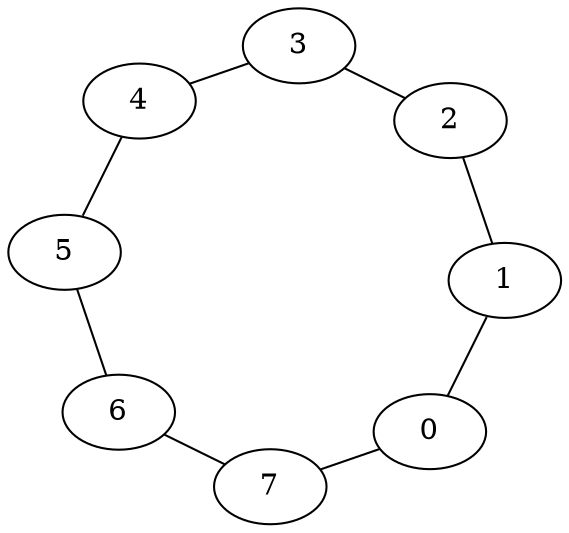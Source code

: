 graph CircularLinkedList {
  graph [layout=neato];
  0 --   1 --   2 --   3 --   4 --   5 --   6 --   7 -- 0 [label="", shape=circle];
}
